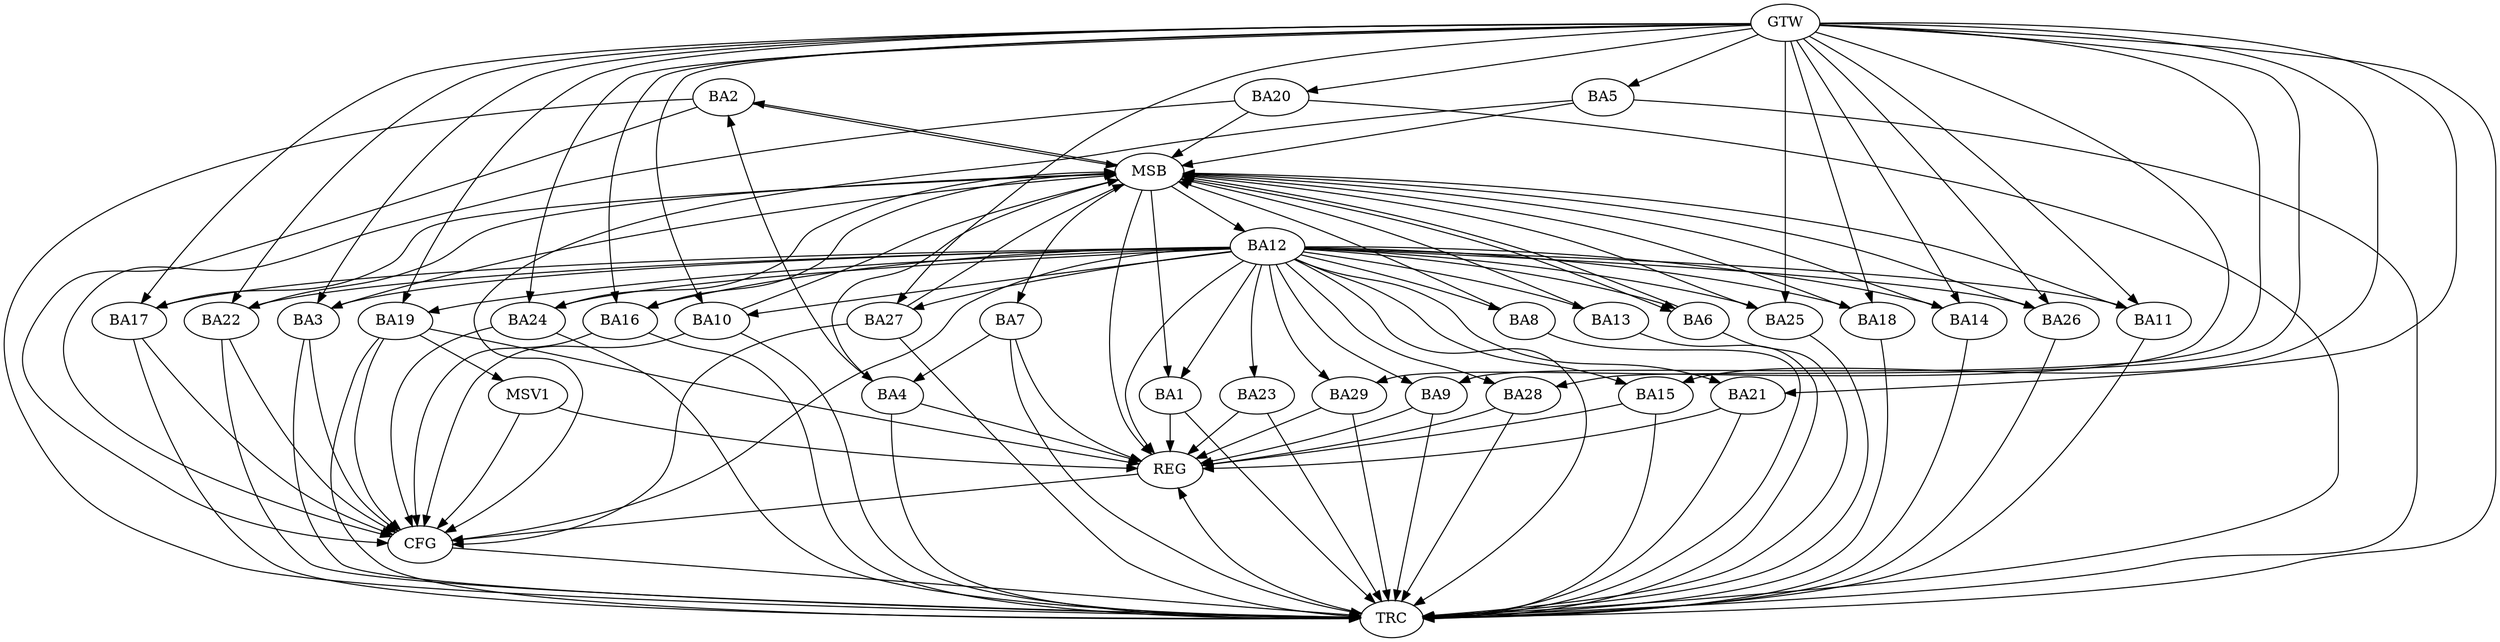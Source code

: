 strict digraph G {
  BA1 [ label="BA1" ];
  BA2 [ label="BA2" ];
  BA3 [ label="BA3" ];
  BA4 [ label="BA4" ];
  BA5 [ label="BA5" ];
  BA6 [ label="BA6" ];
  BA7 [ label="BA7" ];
  BA8 [ label="BA8" ];
  BA9 [ label="BA9" ];
  BA10 [ label="BA10" ];
  BA11 [ label="BA11" ];
  BA12 [ label="BA12" ];
  BA13 [ label="BA13" ];
  BA14 [ label="BA14" ];
  BA15 [ label="BA15" ];
  BA16 [ label="BA16" ];
  BA17 [ label="BA17" ];
  BA18 [ label="BA18" ];
  BA19 [ label="BA19" ];
  BA20 [ label="BA20" ];
  BA21 [ label="BA21" ];
  BA22 [ label="BA22" ];
  BA23 [ label="BA23" ];
  BA24 [ label="BA24" ];
  BA25 [ label="BA25" ];
  BA26 [ label="BA26" ];
  BA27 [ label="BA27" ];
  BA28 [ label="BA28" ];
  BA29 [ label="BA29" ];
  GTW [ label="GTW" ];
  REG [ label="REG" ];
  MSB [ label="MSB" ];
  CFG [ label="CFG" ];
  TRC [ label="TRC" ];
  MSV1 [ label="MSV1" ];
  BA4 -> BA2;
  BA7 -> BA4;
  BA12 -> BA6;
  GTW -> BA3;
  GTW -> BA5;
  GTW -> BA9;
  GTW -> BA10;
  GTW -> BA11;
  GTW -> BA14;
  GTW -> BA15;
  GTW -> BA16;
  GTW -> BA17;
  GTW -> BA18;
  GTW -> BA19;
  GTW -> BA20;
  GTW -> BA21;
  GTW -> BA22;
  GTW -> BA24;
  GTW -> BA25;
  GTW -> BA26;
  GTW -> BA27;
  GTW -> BA28;
  GTW -> BA29;
  BA1 -> REG;
  BA4 -> REG;
  BA7 -> REG;
  BA9 -> REG;
  BA12 -> REG;
  BA15 -> REG;
  BA19 -> REG;
  BA21 -> REG;
  BA23 -> REG;
  BA28 -> REG;
  BA29 -> REG;
  BA2 -> MSB;
  MSB -> BA1;
  MSB -> REG;
  BA3 -> MSB;
  MSB -> BA2;
  BA5 -> MSB;
  BA6 -> MSB;
  BA8 -> MSB;
  BA10 -> MSB;
  BA11 -> MSB;
  MSB -> BA4;
  BA13 -> MSB;
  BA14 -> MSB;
  BA16 -> MSB;
  BA17 -> MSB;
  BA18 -> MSB;
  MSB -> BA6;
  BA20 -> MSB;
  MSB -> BA7;
  BA22 -> MSB;
  BA24 -> MSB;
  BA25 -> MSB;
  MSB -> BA12;
  BA26 -> MSB;
  BA27 -> MSB;
  BA5 -> CFG;
  BA2 -> CFG;
  BA27 -> CFG;
  BA17 -> CFG;
  BA3 -> CFG;
  BA19 -> CFG;
  BA20 -> CFG;
  BA12 -> CFG;
  BA22 -> CFG;
  BA16 -> CFG;
  BA10 -> CFG;
  BA24 -> CFG;
  REG -> CFG;
  BA1 -> TRC;
  BA2 -> TRC;
  BA3 -> TRC;
  BA4 -> TRC;
  BA5 -> TRC;
  BA6 -> TRC;
  BA7 -> TRC;
  BA8 -> TRC;
  BA9 -> TRC;
  BA10 -> TRC;
  BA11 -> TRC;
  BA12 -> TRC;
  BA13 -> TRC;
  BA14 -> TRC;
  BA15 -> TRC;
  BA16 -> TRC;
  BA17 -> TRC;
  BA18 -> TRC;
  BA19 -> TRC;
  BA20 -> TRC;
  BA21 -> TRC;
  BA22 -> TRC;
  BA23 -> TRC;
  BA24 -> TRC;
  BA25 -> TRC;
  BA26 -> TRC;
  BA27 -> TRC;
  BA28 -> TRC;
  BA29 -> TRC;
  GTW -> TRC;
  CFG -> TRC;
  TRC -> REG;
  BA12 -> BA26;
  BA12 -> BA11;
  BA12 -> BA23;
  BA12 -> BA13;
  BA12 -> BA15;
  BA12 -> BA27;
  BA12 -> BA9;
  BA12 -> BA28;
  BA12 -> BA3;
  BA12 -> BA14;
  BA12 -> BA8;
  BA12 -> BA24;
  BA12 -> BA29;
  BA12 -> BA17;
  BA12 -> BA22;
  BA12 -> BA16;
  BA12 -> BA18;
  BA12 -> BA10;
  BA12 -> BA1;
  BA12 -> BA25;
  BA12 -> BA21;
  BA12 -> BA19;
  BA19 -> MSV1;
  MSV1 -> REG;
  MSV1 -> CFG;
}

